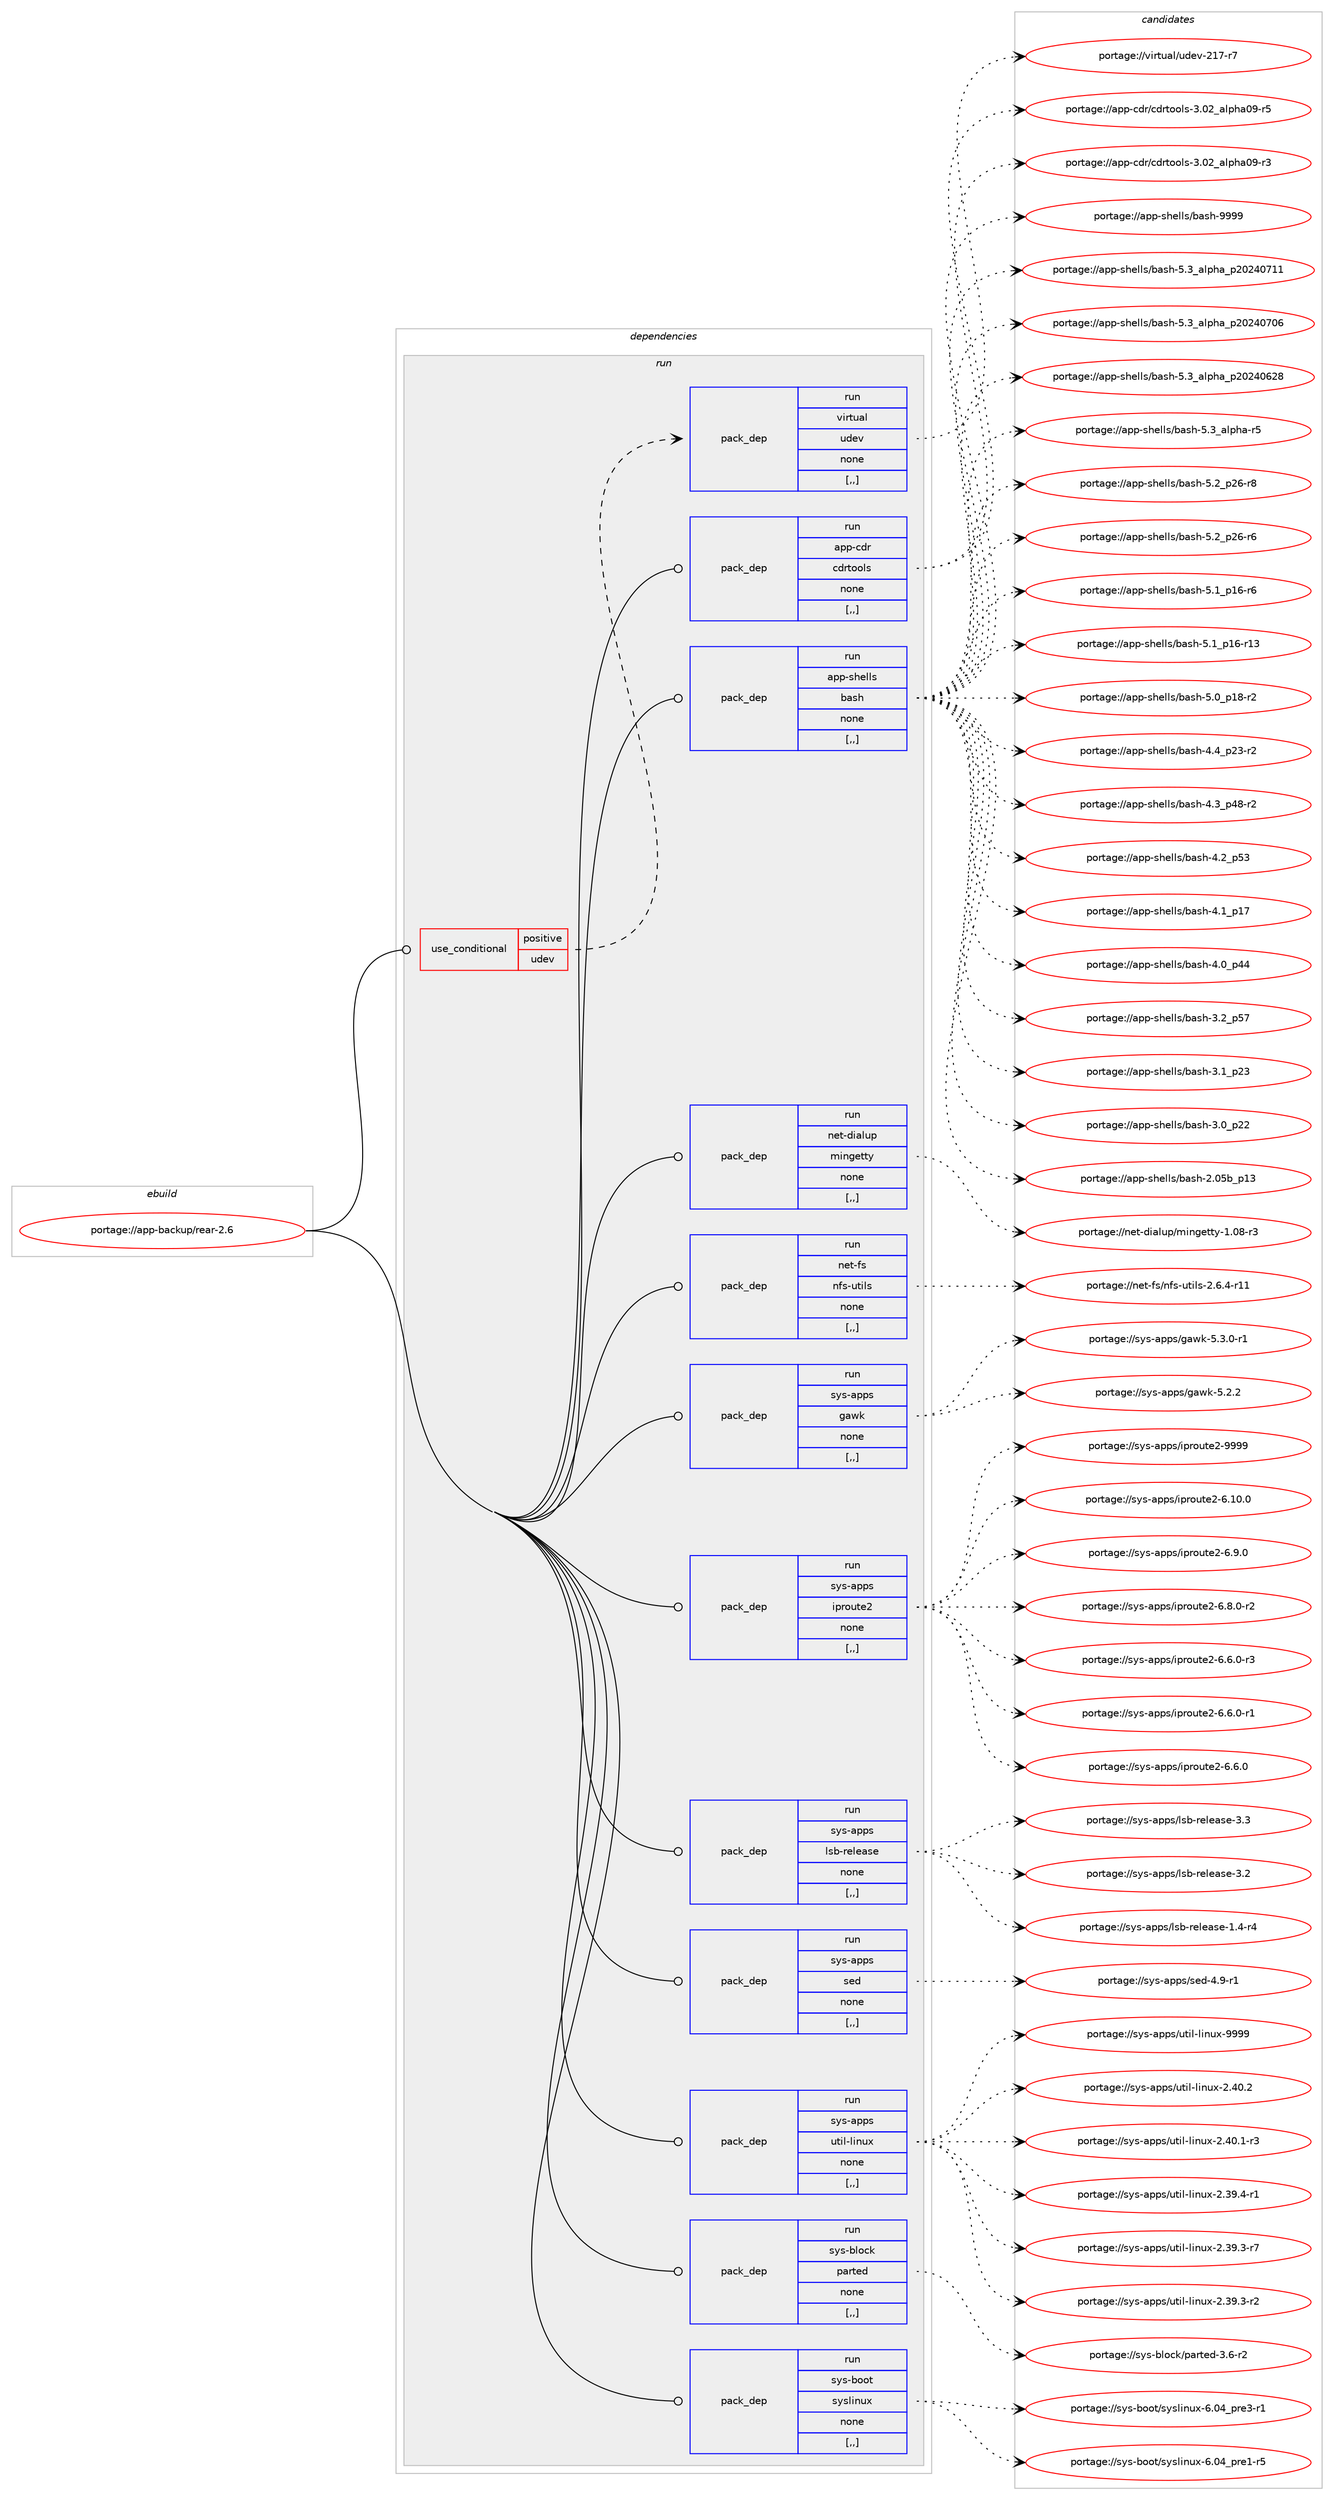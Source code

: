 digraph prolog {

# *************
# Graph options
# *************

newrank=true;
concentrate=true;
compound=true;
graph [rankdir=LR,fontname=Helvetica,fontsize=10,ranksep=1.5];#, ranksep=2.5, nodesep=0.2];
edge  [arrowhead=vee];
node  [fontname=Helvetica,fontsize=10];

# **********
# The ebuild
# **********

subgraph cluster_leftcol {
color=gray;
label=<<i>ebuild</i>>;
id [label="portage://app-backup/rear-2.6", color=red, width=4, href="../app-backup/rear-2.6.svg"];
}

# ****************
# The dependencies
# ****************

subgraph cluster_midcol {
color=gray;
label=<<i>dependencies</i>>;
subgraph cluster_compile {
fillcolor="#eeeeee";
style=filled;
label=<<i>compile</i>>;
}
subgraph cluster_compileandrun {
fillcolor="#eeeeee";
style=filled;
label=<<i>compile and run</i>>;
}
subgraph cluster_run {
fillcolor="#eeeeee";
style=filled;
label=<<i>run</i>>;
subgraph cond2714 {
dependency9810 [label=<<TABLE BORDER="0" CELLBORDER="1" CELLSPACING="0" CELLPADDING="4"><TR><TD ROWSPAN="3" CELLPADDING="10">use_conditional</TD></TR><TR><TD>positive</TD></TR><TR><TD>udev</TD></TR></TABLE>>, shape=none, color=red];
subgraph pack7052 {
dependency9811 [label=<<TABLE BORDER="0" CELLBORDER="1" CELLSPACING="0" CELLPADDING="4" WIDTH="220"><TR><TD ROWSPAN="6" CELLPADDING="30">pack_dep</TD></TR><TR><TD WIDTH="110">run</TD></TR><TR><TD>virtual</TD></TR><TR><TD>udev</TD></TR><TR><TD>none</TD></TR><TR><TD>[,,]</TD></TR></TABLE>>, shape=none, color=blue];
}
dependency9810:e -> dependency9811:w [weight=20,style="dashed",arrowhead="vee"];
}
id:e -> dependency9810:w [weight=20,style="solid",arrowhead="odot"];
subgraph pack7053 {
dependency9812 [label=<<TABLE BORDER="0" CELLBORDER="1" CELLSPACING="0" CELLPADDING="4" WIDTH="220"><TR><TD ROWSPAN="6" CELLPADDING="30">pack_dep</TD></TR><TR><TD WIDTH="110">run</TD></TR><TR><TD>app-cdr</TD></TR><TR><TD>cdrtools</TD></TR><TR><TD>none</TD></TR><TR><TD>[,,]</TD></TR></TABLE>>, shape=none, color=blue];
}
id:e -> dependency9812:w [weight=20,style="solid",arrowhead="odot"];
subgraph pack7054 {
dependency9813 [label=<<TABLE BORDER="0" CELLBORDER="1" CELLSPACING="0" CELLPADDING="4" WIDTH="220"><TR><TD ROWSPAN="6" CELLPADDING="30">pack_dep</TD></TR><TR><TD WIDTH="110">run</TD></TR><TR><TD>app-shells</TD></TR><TR><TD>bash</TD></TR><TR><TD>none</TD></TR><TR><TD>[,,]</TD></TR></TABLE>>, shape=none, color=blue];
}
id:e -> dependency9813:w [weight=20,style="solid",arrowhead="odot"];
subgraph pack7055 {
dependency9814 [label=<<TABLE BORDER="0" CELLBORDER="1" CELLSPACING="0" CELLPADDING="4" WIDTH="220"><TR><TD ROWSPAN="6" CELLPADDING="30">pack_dep</TD></TR><TR><TD WIDTH="110">run</TD></TR><TR><TD>net-dialup</TD></TR><TR><TD>mingetty</TD></TR><TR><TD>none</TD></TR><TR><TD>[,,]</TD></TR></TABLE>>, shape=none, color=blue];
}
id:e -> dependency9814:w [weight=20,style="solid",arrowhead="odot"];
subgraph pack7056 {
dependency9815 [label=<<TABLE BORDER="0" CELLBORDER="1" CELLSPACING="0" CELLPADDING="4" WIDTH="220"><TR><TD ROWSPAN="6" CELLPADDING="30">pack_dep</TD></TR><TR><TD WIDTH="110">run</TD></TR><TR><TD>net-fs</TD></TR><TR><TD>nfs-utils</TD></TR><TR><TD>none</TD></TR><TR><TD>[,,]</TD></TR></TABLE>>, shape=none, color=blue];
}
id:e -> dependency9815:w [weight=20,style="solid",arrowhead="odot"];
subgraph pack7057 {
dependency9816 [label=<<TABLE BORDER="0" CELLBORDER="1" CELLSPACING="0" CELLPADDING="4" WIDTH="220"><TR><TD ROWSPAN="6" CELLPADDING="30">pack_dep</TD></TR><TR><TD WIDTH="110">run</TD></TR><TR><TD>sys-apps</TD></TR><TR><TD>gawk</TD></TR><TR><TD>none</TD></TR><TR><TD>[,,]</TD></TR></TABLE>>, shape=none, color=blue];
}
id:e -> dependency9816:w [weight=20,style="solid",arrowhead="odot"];
subgraph pack7058 {
dependency9817 [label=<<TABLE BORDER="0" CELLBORDER="1" CELLSPACING="0" CELLPADDING="4" WIDTH="220"><TR><TD ROWSPAN="6" CELLPADDING="30">pack_dep</TD></TR><TR><TD WIDTH="110">run</TD></TR><TR><TD>sys-apps</TD></TR><TR><TD>iproute2</TD></TR><TR><TD>none</TD></TR><TR><TD>[,,]</TD></TR></TABLE>>, shape=none, color=blue];
}
id:e -> dependency9817:w [weight=20,style="solid",arrowhead="odot"];
subgraph pack7059 {
dependency9818 [label=<<TABLE BORDER="0" CELLBORDER="1" CELLSPACING="0" CELLPADDING="4" WIDTH="220"><TR><TD ROWSPAN="6" CELLPADDING="30">pack_dep</TD></TR><TR><TD WIDTH="110">run</TD></TR><TR><TD>sys-apps</TD></TR><TR><TD>lsb-release</TD></TR><TR><TD>none</TD></TR><TR><TD>[,,]</TD></TR></TABLE>>, shape=none, color=blue];
}
id:e -> dependency9818:w [weight=20,style="solid",arrowhead="odot"];
subgraph pack7060 {
dependency9819 [label=<<TABLE BORDER="0" CELLBORDER="1" CELLSPACING="0" CELLPADDING="4" WIDTH="220"><TR><TD ROWSPAN="6" CELLPADDING="30">pack_dep</TD></TR><TR><TD WIDTH="110">run</TD></TR><TR><TD>sys-apps</TD></TR><TR><TD>sed</TD></TR><TR><TD>none</TD></TR><TR><TD>[,,]</TD></TR></TABLE>>, shape=none, color=blue];
}
id:e -> dependency9819:w [weight=20,style="solid",arrowhead="odot"];
subgraph pack7061 {
dependency9820 [label=<<TABLE BORDER="0" CELLBORDER="1" CELLSPACING="0" CELLPADDING="4" WIDTH="220"><TR><TD ROWSPAN="6" CELLPADDING="30">pack_dep</TD></TR><TR><TD WIDTH="110">run</TD></TR><TR><TD>sys-apps</TD></TR><TR><TD>util-linux</TD></TR><TR><TD>none</TD></TR><TR><TD>[,,]</TD></TR></TABLE>>, shape=none, color=blue];
}
id:e -> dependency9820:w [weight=20,style="solid",arrowhead="odot"];
subgraph pack7062 {
dependency9821 [label=<<TABLE BORDER="0" CELLBORDER="1" CELLSPACING="0" CELLPADDING="4" WIDTH="220"><TR><TD ROWSPAN="6" CELLPADDING="30">pack_dep</TD></TR><TR><TD WIDTH="110">run</TD></TR><TR><TD>sys-block</TD></TR><TR><TD>parted</TD></TR><TR><TD>none</TD></TR><TR><TD>[,,]</TD></TR></TABLE>>, shape=none, color=blue];
}
id:e -> dependency9821:w [weight=20,style="solid",arrowhead="odot"];
subgraph pack7063 {
dependency9822 [label=<<TABLE BORDER="0" CELLBORDER="1" CELLSPACING="0" CELLPADDING="4" WIDTH="220"><TR><TD ROWSPAN="6" CELLPADDING="30">pack_dep</TD></TR><TR><TD WIDTH="110">run</TD></TR><TR><TD>sys-boot</TD></TR><TR><TD>syslinux</TD></TR><TR><TD>none</TD></TR><TR><TD>[,,]</TD></TR></TABLE>>, shape=none, color=blue];
}
id:e -> dependency9822:w [weight=20,style="solid",arrowhead="odot"];
}
}

# **************
# The candidates
# **************

subgraph cluster_choices {
rank=same;
color=gray;
label=<<i>candidates</i>>;

subgraph choice7052 {
color=black;
nodesep=1;
choice1181051141161179710847117100101118455049554511455 [label="portage://virtual/udev-217-r7", color=red, width=4,href="../virtual/udev-217-r7.svg"];
dependency9811:e -> choice1181051141161179710847117100101118455049554511455:w [style=dotted,weight="100"];
}
subgraph choice7053 {
color=black;
nodesep=1;
choice9711211245991001144799100114116111111108115455146485095971081121049748574511453 [label="portage://app-cdr/cdrtools-3.02_alpha09-r5", color=red, width=4,href="../app-cdr/cdrtools-3.02_alpha09-r5.svg"];
choice9711211245991001144799100114116111111108115455146485095971081121049748574511451 [label="portage://app-cdr/cdrtools-3.02_alpha09-r3", color=red, width=4,href="../app-cdr/cdrtools-3.02_alpha09-r3.svg"];
dependency9812:e -> choice9711211245991001144799100114116111111108115455146485095971081121049748574511453:w [style=dotted,weight="100"];
dependency9812:e -> choice9711211245991001144799100114116111111108115455146485095971081121049748574511451:w [style=dotted,weight="100"];
}
subgraph choice7054 {
color=black;
nodesep=1;
choice97112112451151041011081081154798971151044557575757 [label="portage://app-shells/bash-9999", color=red, width=4,href="../app-shells/bash-9999.svg"];
choice971121124511510410110810811547989711510445534651959710811210497951125048505248554949 [label="portage://app-shells/bash-5.3_alpha_p20240711", color=red, width=4,href="../app-shells/bash-5.3_alpha_p20240711.svg"];
choice971121124511510410110810811547989711510445534651959710811210497951125048505248554854 [label="portage://app-shells/bash-5.3_alpha_p20240706", color=red, width=4,href="../app-shells/bash-5.3_alpha_p20240706.svg"];
choice971121124511510410110810811547989711510445534651959710811210497951125048505248545056 [label="portage://app-shells/bash-5.3_alpha_p20240628", color=red, width=4,href="../app-shells/bash-5.3_alpha_p20240628.svg"];
choice9711211245115104101108108115479897115104455346519597108112104974511453 [label="portage://app-shells/bash-5.3_alpha-r5", color=red, width=4,href="../app-shells/bash-5.3_alpha-r5.svg"];
choice9711211245115104101108108115479897115104455346509511250544511456 [label="portage://app-shells/bash-5.2_p26-r8", color=red, width=4,href="../app-shells/bash-5.2_p26-r8.svg"];
choice9711211245115104101108108115479897115104455346509511250544511454 [label="portage://app-shells/bash-5.2_p26-r6", color=red, width=4,href="../app-shells/bash-5.2_p26-r6.svg"];
choice9711211245115104101108108115479897115104455346499511249544511454 [label="portage://app-shells/bash-5.1_p16-r6", color=red, width=4,href="../app-shells/bash-5.1_p16-r6.svg"];
choice971121124511510410110810811547989711510445534649951124954451144951 [label="portage://app-shells/bash-5.1_p16-r13", color=red, width=4,href="../app-shells/bash-5.1_p16-r13.svg"];
choice9711211245115104101108108115479897115104455346489511249564511450 [label="portage://app-shells/bash-5.0_p18-r2", color=red, width=4,href="../app-shells/bash-5.0_p18-r2.svg"];
choice9711211245115104101108108115479897115104455246529511250514511450 [label="portage://app-shells/bash-4.4_p23-r2", color=red, width=4,href="../app-shells/bash-4.4_p23-r2.svg"];
choice9711211245115104101108108115479897115104455246519511252564511450 [label="portage://app-shells/bash-4.3_p48-r2", color=red, width=4,href="../app-shells/bash-4.3_p48-r2.svg"];
choice971121124511510410110810811547989711510445524650951125351 [label="portage://app-shells/bash-4.2_p53", color=red, width=4,href="../app-shells/bash-4.2_p53.svg"];
choice971121124511510410110810811547989711510445524649951124955 [label="portage://app-shells/bash-4.1_p17", color=red, width=4,href="../app-shells/bash-4.1_p17.svg"];
choice971121124511510410110810811547989711510445524648951125252 [label="portage://app-shells/bash-4.0_p44", color=red, width=4,href="../app-shells/bash-4.0_p44.svg"];
choice971121124511510410110810811547989711510445514650951125355 [label="portage://app-shells/bash-3.2_p57", color=red, width=4,href="../app-shells/bash-3.2_p57.svg"];
choice971121124511510410110810811547989711510445514649951125051 [label="portage://app-shells/bash-3.1_p23", color=red, width=4,href="../app-shells/bash-3.1_p23.svg"];
choice971121124511510410110810811547989711510445514648951125050 [label="portage://app-shells/bash-3.0_p22", color=red, width=4,href="../app-shells/bash-3.0_p22.svg"];
choice9711211245115104101108108115479897115104455046485398951124951 [label="portage://app-shells/bash-2.05b_p13", color=red, width=4,href="../app-shells/bash-2.05b_p13.svg"];
dependency9813:e -> choice97112112451151041011081081154798971151044557575757:w [style=dotted,weight="100"];
dependency9813:e -> choice971121124511510410110810811547989711510445534651959710811210497951125048505248554949:w [style=dotted,weight="100"];
dependency9813:e -> choice971121124511510410110810811547989711510445534651959710811210497951125048505248554854:w [style=dotted,weight="100"];
dependency9813:e -> choice971121124511510410110810811547989711510445534651959710811210497951125048505248545056:w [style=dotted,weight="100"];
dependency9813:e -> choice9711211245115104101108108115479897115104455346519597108112104974511453:w [style=dotted,weight="100"];
dependency9813:e -> choice9711211245115104101108108115479897115104455346509511250544511456:w [style=dotted,weight="100"];
dependency9813:e -> choice9711211245115104101108108115479897115104455346509511250544511454:w [style=dotted,weight="100"];
dependency9813:e -> choice9711211245115104101108108115479897115104455346499511249544511454:w [style=dotted,weight="100"];
dependency9813:e -> choice971121124511510410110810811547989711510445534649951124954451144951:w [style=dotted,weight="100"];
dependency9813:e -> choice9711211245115104101108108115479897115104455346489511249564511450:w [style=dotted,weight="100"];
dependency9813:e -> choice9711211245115104101108108115479897115104455246529511250514511450:w [style=dotted,weight="100"];
dependency9813:e -> choice9711211245115104101108108115479897115104455246519511252564511450:w [style=dotted,weight="100"];
dependency9813:e -> choice971121124511510410110810811547989711510445524650951125351:w [style=dotted,weight="100"];
dependency9813:e -> choice971121124511510410110810811547989711510445524649951124955:w [style=dotted,weight="100"];
dependency9813:e -> choice971121124511510410110810811547989711510445524648951125252:w [style=dotted,weight="100"];
dependency9813:e -> choice971121124511510410110810811547989711510445514650951125355:w [style=dotted,weight="100"];
dependency9813:e -> choice971121124511510410110810811547989711510445514649951125051:w [style=dotted,weight="100"];
dependency9813:e -> choice971121124511510410110810811547989711510445514648951125050:w [style=dotted,weight="100"];
dependency9813:e -> choice9711211245115104101108108115479897115104455046485398951124951:w [style=dotted,weight="100"];
}
subgraph choice7055 {
color=black;
nodesep=1;
choice11010111645100105971081171124710910511010310111611612145494648564511451 [label="portage://net-dialup/mingetty-1.08-r3", color=red, width=4,href="../net-dialup/mingetty-1.08-r3.svg"];
dependency9814:e -> choice11010111645100105971081171124710910511010310111611612145494648564511451:w [style=dotted,weight="100"];
}
subgraph choice7056 {
color=black;
nodesep=1;
choice110101116451021154711010211545117116105108115455046544652451144949 [label="portage://net-fs/nfs-utils-2.6.4-r11", color=red, width=4,href="../net-fs/nfs-utils-2.6.4-r11.svg"];
dependency9815:e -> choice110101116451021154711010211545117116105108115455046544652451144949:w [style=dotted,weight="100"];
}
subgraph choice7057 {
color=black;
nodesep=1;
choice115121115459711211211547103971191074553465146484511449 [label="portage://sys-apps/gawk-5.3.0-r1", color=red, width=4,href="../sys-apps/gawk-5.3.0-r1.svg"];
choice11512111545971121121154710397119107455346504650 [label="portage://sys-apps/gawk-5.2.2", color=red, width=4,href="../sys-apps/gawk-5.2.2.svg"];
dependency9816:e -> choice115121115459711211211547103971191074553465146484511449:w [style=dotted,weight="100"];
dependency9816:e -> choice11512111545971121121154710397119107455346504650:w [style=dotted,weight="100"];
}
subgraph choice7058 {
color=black;
nodesep=1;
choice115121115459711211211547105112114111117116101504557575757 [label="portage://sys-apps/iproute2-9999", color=red, width=4,href="../sys-apps/iproute2-9999.svg"];
choice1151211154597112112115471051121141111171161015045544649484648 [label="portage://sys-apps/iproute2-6.10.0", color=red, width=4,href="../sys-apps/iproute2-6.10.0.svg"];
choice11512111545971121121154710511211411111711610150455446574648 [label="portage://sys-apps/iproute2-6.9.0", color=red, width=4,href="../sys-apps/iproute2-6.9.0.svg"];
choice115121115459711211211547105112114111117116101504554465646484511450 [label="portage://sys-apps/iproute2-6.8.0-r2", color=red, width=4,href="../sys-apps/iproute2-6.8.0-r2.svg"];
choice115121115459711211211547105112114111117116101504554465446484511451 [label="portage://sys-apps/iproute2-6.6.0-r3", color=red, width=4,href="../sys-apps/iproute2-6.6.0-r3.svg"];
choice115121115459711211211547105112114111117116101504554465446484511449 [label="portage://sys-apps/iproute2-6.6.0-r1", color=red, width=4,href="../sys-apps/iproute2-6.6.0-r1.svg"];
choice11512111545971121121154710511211411111711610150455446544648 [label="portage://sys-apps/iproute2-6.6.0", color=red, width=4,href="../sys-apps/iproute2-6.6.0.svg"];
dependency9817:e -> choice115121115459711211211547105112114111117116101504557575757:w [style=dotted,weight="100"];
dependency9817:e -> choice1151211154597112112115471051121141111171161015045544649484648:w [style=dotted,weight="100"];
dependency9817:e -> choice11512111545971121121154710511211411111711610150455446574648:w [style=dotted,weight="100"];
dependency9817:e -> choice115121115459711211211547105112114111117116101504554465646484511450:w [style=dotted,weight="100"];
dependency9817:e -> choice115121115459711211211547105112114111117116101504554465446484511451:w [style=dotted,weight="100"];
dependency9817:e -> choice115121115459711211211547105112114111117116101504554465446484511449:w [style=dotted,weight="100"];
dependency9817:e -> choice11512111545971121121154710511211411111711610150455446544648:w [style=dotted,weight="100"];
}
subgraph choice7059 {
color=black;
nodesep=1;
choice11512111545971121121154710811598451141011081019711510145514651 [label="portage://sys-apps/lsb-release-3.3", color=red, width=4,href="../sys-apps/lsb-release-3.3.svg"];
choice11512111545971121121154710811598451141011081019711510145514650 [label="portage://sys-apps/lsb-release-3.2", color=red, width=4,href="../sys-apps/lsb-release-3.2.svg"];
choice115121115459711211211547108115984511410110810197115101454946524511452 [label="portage://sys-apps/lsb-release-1.4-r4", color=red, width=4,href="../sys-apps/lsb-release-1.4-r4.svg"];
dependency9818:e -> choice11512111545971121121154710811598451141011081019711510145514651:w [style=dotted,weight="100"];
dependency9818:e -> choice11512111545971121121154710811598451141011081019711510145514650:w [style=dotted,weight="100"];
dependency9818:e -> choice115121115459711211211547108115984511410110810197115101454946524511452:w [style=dotted,weight="100"];
}
subgraph choice7060 {
color=black;
nodesep=1;
choice115121115459711211211547115101100455246574511449 [label="portage://sys-apps/sed-4.9-r1", color=red, width=4,href="../sys-apps/sed-4.9-r1.svg"];
dependency9819:e -> choice115121115459711211211547115101100455246574511449:w [style=dotted,weight="100"];
}
subgraph choice7061 {
color=black;
nodesep=1;
choice115121115459711211211547117116105108451081051101171204557575757 [label="portage://sys-apps/util-linux-9999", color=red, width=4,href="../sys-apps/util-linux-9999.svg"];
choice1151211154597112112115471171161051084510810511011712045504652484650 [label="portage://sys-apps/util-linux-2.40.2", color=red, width=4,href="../sys-apps/util-linux-2.40.2.svg"];
choice11512111545971121121154711711610510845108105110117120455046524846494511451 [label="portage://sys-apps/util-linux-2.40.1-r3", color=red, width=4,href="../sys-apps/util-linux-2.40.1-r3.svg"];
choice11512111545971121121154711711610510845108105110117120455046515746524511449 [label="portage://sys-apps/util-linux-2.39.4-r1", color=red, width=4,href="../sys-apps/util-linux-2.39.4-r1.svg"];
choice11512111545971121121154711711610510845108105110117120455046515746514511455 [label="portage://sys-apps/util-linux-2.39.3-r7", color=red, width=4,href="../sys-apps/util-linux-2.39.3-r7.svg"];
choice11512111545971121121154711711610510845108105110117120455046515746514511450 [label="portage://sys-apps/util-linux-2.39.3-r2", color=red, width=4,href="../sys-apps/util-linux-2.39.3-r2.svg"];
dependency9820:e -> choice115121115459711211211547117116105108451081051101171204557575757:w [style=dotted,weight="100"];
dependency9820:e -> choice1151211154597112112115471171161051084510810511011712045504652484650:w [style=dotted,weight="100"];
dependency9820:e -> choice11512111545971121121154711711610510845108105110117120455046524846494511451:w [style=dotted,weight="100"];
dependency9820:e -> choice11512111545971121121154711711610510845108105110117120455046515746524511449:w [style=dotted,weight="100"];
dependency9820:e -> choice11512111545971121121154711711610510845108105110117120455046515746514511455:w [style=dotted,weight="100"];
dependency9820:e -> choice11512111545971121121154711711610510845108105110117120455046515746514511450:w [style=dotted,weight="100"];
}
subgraph choice7062 {
color=black;
nodesep=1;
choice1151211154598108111991074711297114116101100455146544511450 [label="portage://sys-block/parted-3.6-r2", color=red, width=4,href="../sys-block/parted-3.6-r2.svg"];
dependency9821:e -> choice1151211154598108111991074711297114116101100455146544511450:w [style=dotted,weight="100"];
}
subgraph choice7063 {
color=black;
nodesep=1;
choice115121115459811111111647115121115108105110117120455446485295112114101514511449 [label="portage://sys-boot/syslinux-6.04_pre3-r1", color=red, width=4,href="../sys-boot/syslinux-6.04_pre3-r1.svg"];
choice115121115459811111111647115121115108105110117120455446485295112114101494511453 [label="portage://sys-boot/syslinux-6.04_pre1-r5", color=red, width=4,href="../sys-boot/syslinux-6.04_pre1-r5.svg"];
dependency9822:e -> choice115121115459811111111647115121115108105110117120455446485295112114101514511449:w [style=dotted,weight="100"];
dependency9822:e -> choice115121115459811111111647115121115108105110117120455446485295112114101494511453:w [style=dotted,weight="100"];
}
}

}

